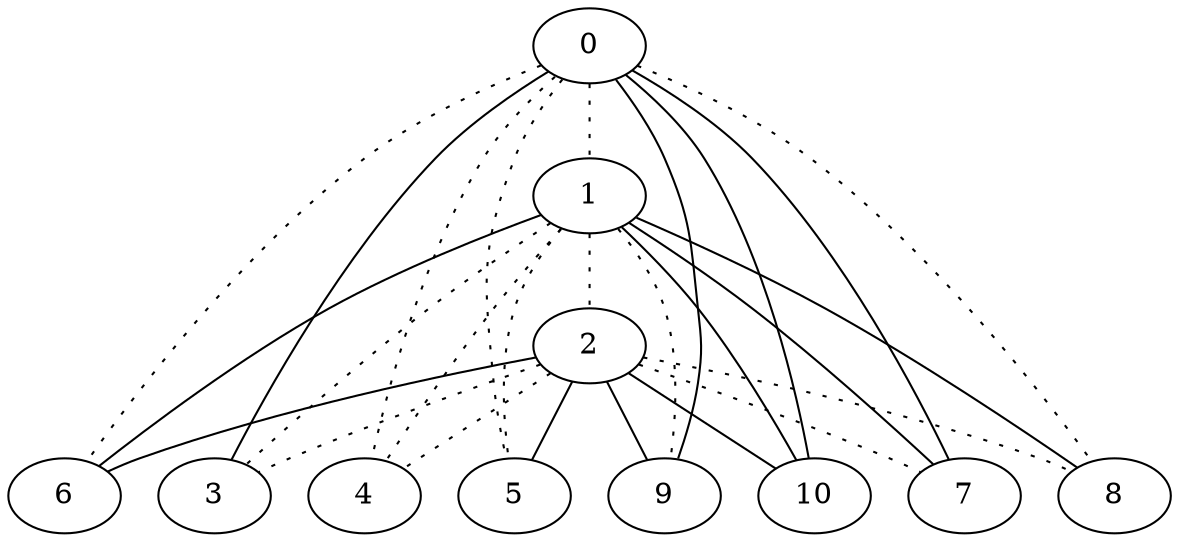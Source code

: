 graph {
a0[label=0];
a1[label=1];
a2[label=2];
a3[label=3];
a4[label=4];
a5[label=5];
a6[label=6];
a7[label=7];
a8[label=8];
a9[label=9];
a10[label=10];
a0 -- a1 [style=dotted];
a0 -- a3;
a0 -- a4 [style=dotted];
a0 -- a5 [style=dotted];
a0 -- a6 [style=dotted];
a0 -- a7;
a0 -- a8 [style=dotted];
a0 -- a9;
a0 -- a10;
a1 -- a2 [style=dotted];
a1 -- a3 [style=dotted];
a1 -- a4 [style=dotted];
a1 -- a5 [style=dotted];
a1 -- a6;
a1 -- a7;
a1 -- a8;
a1 -- a9 [style=dotted];
a1 -- a10;
a2 -- a3 [style=dotted];
a2 -- a4 [style=dotted];
a2 -- a5;
a2 -- a6;
a2 -- a7 [style=dotted];
a2 -- a8 [style=dotted];
a2 -- a9;
a2 -- a10;
}
